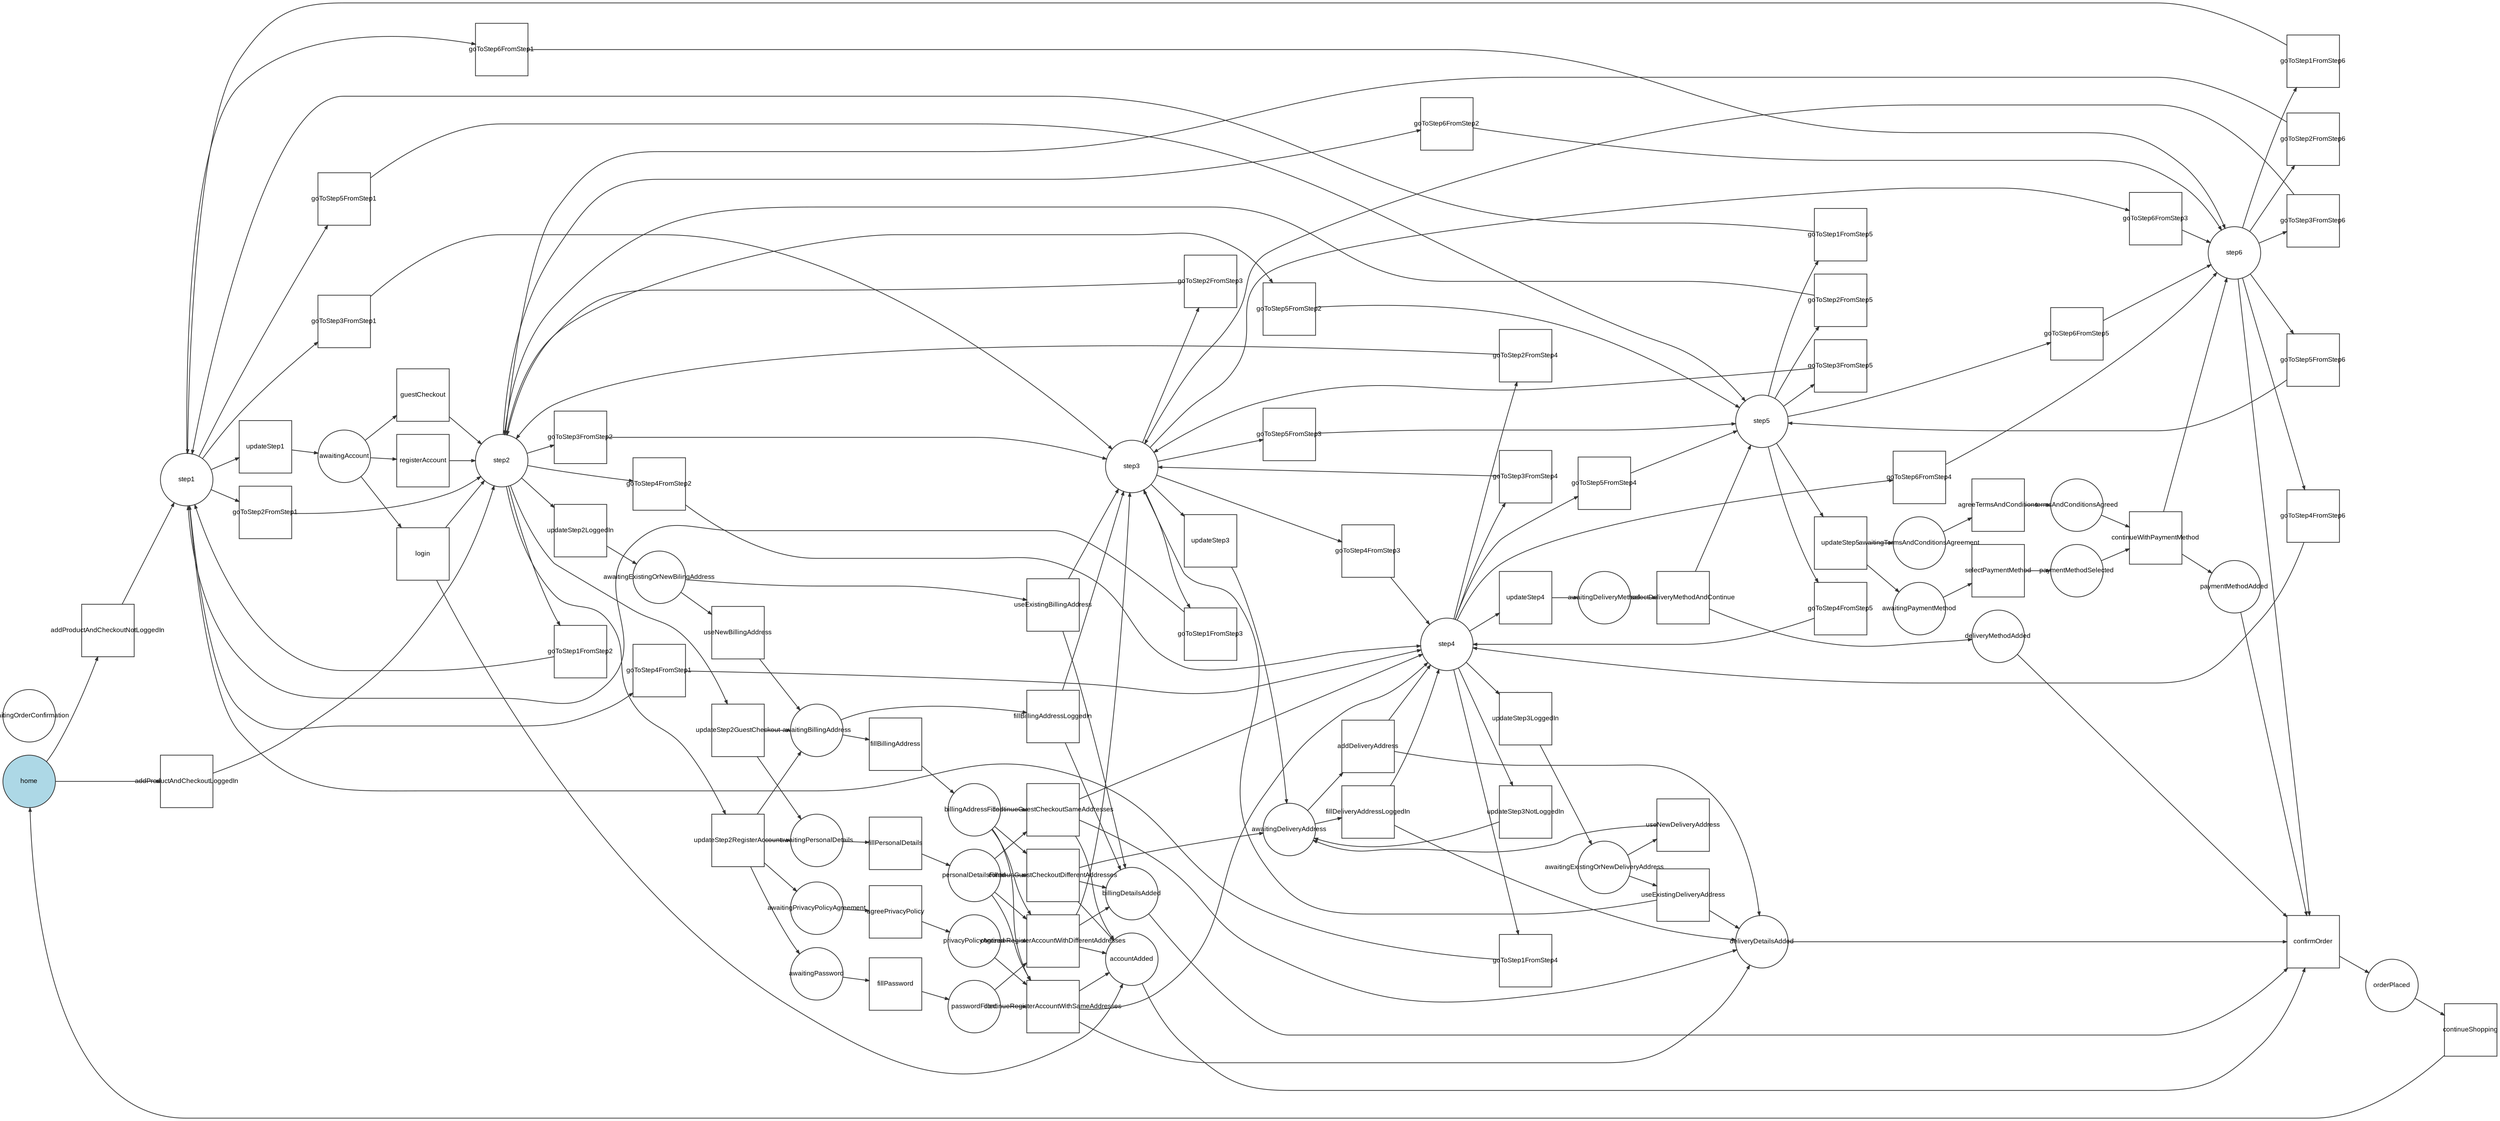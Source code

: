 digraph workflow {
  ratio="compress" rankdir="LR" label=""
  node [fontsize="9" fontname="Arial" color="#333333" fillcolor="lightblue" fixedsize="1" width="1"];
  edge [fontsize="9" fontname="Arial" color="#333333" arrowhead="normal" arrowsize="0.5"];

  place_e83249bd3ba79932e16fb1fb5100dafade9954c2 [label="home", shape=circle, style="filled"];
  place_84f1443f50ba4a894ac616a5f064c686f32d077b [label="step1", shape=circle];
  place_4a663a0c99bf1bd49e069a66286dda7818c97dff [label="step2", shape=circle];
  place_6e1ae73b097c07a04d4e8e492c5524a6eaa5be97 [label="step3", shape=circle];
  place_8ef5b826891c4a450d83641ab58ae1a18551fa4b [label="step4", shape=circle];
  place_a0affb2101e2e6f1dabadd080adc2f24eb667414 [label="step5", shape=circle];
  place_3924681200fde3841ee1e68e27e4c5b10fd95397 [label="step6", shape=circle];
  place_8df9aa6c1a8fbc2bf1fff5c5d67d147e334f94cf [label="awaitingAccount", shape=circle];
  place_be8df8efa2cb6b2300fe2f82d8d9b19d4d9f3006 [label="awaitingPersonalDetails", shape=circle];
  place_e8718de4f73418b4e1c7ad5c42bec684a4a9caa9 [label="awaitingBillingAddress", shape=circle];
  place_636a9cc7645cbe8e1dacce71000bb0db745a39e1 [label="awaitingPassword", shape=circle];
  place_b1d15dbd7e692eba9ce639f33f2cd6fb2f56e10d [label="awaitingPrivacyPolicyAgreement", shape=circle];
  place_b5da8f0027407937d7b9d6199a5d40d174c2661a [label="personalDetailsFilled", shape=circle];
  place_bbcddce3edfbf6793be4e1761595ad9dd36cf0fb [label="billingAddressFilled", shape=circle];
  place_133afdf482fd18037e3a0e10ed8a6ab4f9161d40 [label="passwordFilled", shape=circle];
  place_f2b6cc21ce77b75848dcce28c86c375391a991f2 [label="privacyPolicyAgreed", shape=circle];
  place_256be29f71f6940c2970aac5484fb6e317749eb9 [label="awaitingExistingOrNewBilingAddress", shape=circle];
  place_e788d0de3a420b96396977dee7ec2490fa346035 [label="awaitingExistingOrNewDeliveryAddress", shape=circle];
  place_95c4228878ef8ed807e02b7e17abad8cfa27a63b [label="awaitingDeliveryAddress", shape=circle];
  place_db2a0e8a240c19feca6bf300b83c712f43d74c07 [label="awaitingDeliveryMethod", shape=circle];
  place_866591cec37483a4a6ab3489cb867167720a8a29 [label="awaitingPaymentMethod", shape=circle];
  place_9eb14a96cbd881f3941bab3ed0a93b731399be5e [label="awaitingTermsAndConditionsAgreement", shape=circle];
  place_62f8f8cbcff902a31870b7f393bded072b620a2f [label="paymentMethodSelected", shape=circle];
  place_b6bf01197de322ba3d7fd694c4ab1e26acc89569 [label="termsAndConditionsAgreed", shape=circle];
  place_3fbdba9ac98acf5009dd6cd28932c97b69e6f632 [label="awaitingOrderConfirmation", shape=circle];
  place_a2b5ee046fd493f24a42236ed96bf6391e7dd3bb [label="accountAdded", shape=circle];
  place_286e3eff09874fa5c835a52b6d6e2da7b4941331 [label="billingDetailsAdded", shape=circle];
  place_0e337ce1d4bc9c5ca8951d3fa502ff9f3ab7e26a [label="deliveryDetailsAdded", shape=circle];
  place_28aae0f120be48f4f0ba56d7a75699965ccaa214 [label="deliveryMethodAdded", shape=circle];
  place_098279e686d64d36fd9ddfd5d8eed3773751c874 [label="paymentMethodAdded", shape=circle];
  place_cbeec9c5b8f73f7335a9b9606865084b73d6db44 [label="orderPlaced", shape=circle];
  transition_2ac776141d84009da79b006b4dec8054691a5c5f [label="addProductAndCheckoutNotLoggedIn", shape=box, shape="box", regular="1"];
  transition_578a40e5a7bc3a0474371867ac2173acd5bf516c [label="addProductAndCheckoutLoggedIn", shape=box, shape="box", regular="1"];
  transition_dc0f95929a37924a0a83dbe2e85b83c9639b6481 [label="updateStep1", shape=box, shape="box", regular="1"];
  transition_fe72dc4a64a9305799caedf1b8fce026a9871d49 [label="updateStep2LoggedIn", shape=box, shape="box", regular="1"];
  transition_57dfa021582c3092119de31190845fdc953a09e3 [label="updateStep2GuestCheckout", shape=box, shape="box", regular="1"];
  transition_8cb4d353d19cc8d583ae6a317e0538af673f8714 [label="updateStep2RegisterAccount", shape=box, shape="box", regular="1"];
  transition_2736fab291f04e69b62d490c3c09361f5b82461a [label="login", shape=box, shape="box", regular="1"];
  transition_1b8a31d24f7e7b4bb00f985657ef664c0fd484f7 [label="guestCheckout", shape=box, shape="box", regular="1"];
  transition_4a67e46d8a1b96a2f1ebfa90009ae18258516248 [label="registerAccount", shape=box, shape="box", regular="1"];
  transition_6ca7bb9639941de4f3d43da60a79d965e688398c [label="fillPersonalDetails", shape=box, shape="box", regular="1"];
  transition_88846e7311af81ea2b6eb30ced42e8e9a035674e [label="fillBillingAddress", shape=box, shape="box", regular="1"];
  transition_3564e2bbe48b061a3985d46ebf9bb36a0c94de0e [label="fillPassword", shape=box, shape="box", regular="1"];
  transition_aa0d555c0021ce3faf98c55f93a601733df76beb [label="agreePrivacyPolicy", shape=box, shape="box", regular="1"];
  transition_901c5f630db8b0e18779359c8d949e4395268689 [label="useExistingBillingAddress", shape=box, shape="box", regular="1"];
  transition_fe12c392e32e62dd39eccef4248a39e19252acdf [label="useNewBillingAddress", shape=box, shape="box", regular="1"];
  transition_47c77ef9cdb768ca9004a5b4b574900e7fd7e94b [label="fillBillingAddressLoggedIn", shape=box, shape="box", regular="1"];
  transition_f657ce882497b9a9077da3718565de3bad23c63d [label="continueRegisterAccountWithDifferentAddresses", shape=box, shape="box", regular="1"];
  transition_a61bc306e3f2f04e552d26d524be63c8705f123d [label="continueGuestCheckoutDifferentAddresses", shape=box, shape="box", regular="1"];
  transition_d29f92d9157843987d7ea289f11fa909d5763b25 [label="updateStep3", shape=box, shape="box", regular="1"];
  transition_85cb56b3c57574697992910e08dcf3510fdb5dbf [label="continueRegisterAccountWithSameAddresses", shape=box, shape="box", regular="1"];
  transition_cbd13101ca8b9f00b84a872cdbcc9cec19007ded [label="continueGuestCheckoutSameAddresses", shape=box, shape="box", regular="1"];
  transition_21a0e40b019c9078ecb4d3f5f592a1bd02568336 [label="updateStep3LoggedIn", shape=box, shape="box", regular="1"];
  transition_040940d414348a51f18b9ad72ddf64c830a0a64c [label="updateStep3NotLoggedIn", shape=box, shape="box", regular="1"];
  transition_40f7b37f0743d75d1323955148aa023e7533d8af [label="useExistingDeliveryAddress", shape=box, shape="box", regular="1"];
  transition_40d8c3069664fee3e86bfcb2c57fcf2ef837a066 [label="useNewDeliveryAddress", shape=box, shape="box", regular="1"];
  transition_050eb1382470b510861b58d8c73875eb1563578a [label="fillDeliveryAddressLoggedIn", shape=box, shape="box", regular="1"];
  transition_d0456ba3eec7c63caee5da332a123d063ab793f0 [label="addDeliveryAddress", shape=box, shape="box", regular="1"];
  transition_e8539b8c59ce42e4ff534a096d5509e9449ed46d [label="updateStep4", shape=box, shape="box", regular="1"];
  transition_b5875e454b984dd6f6eb7bf822dffab05390bf4a [label="selectDeliveryMethodAndContinue", shape=box, shape="box", regular="1"];
  transition_0493d5eb06f9922e5c470ad7b0eedc5cea2d2acd [label="updateStep5", shape=box, shape="box", regular="1"];
  transition_7d47591653d2aeaac4a5e8444bbb3f592b2876b6 [label="selectPaymentMethod", shape=box, shape="box", regular="1"];
  transition_ba818b1269b003f72555d75390e2751ffcde31a5 [label="agreeTermsAndConditions", shape=box, shape="box", regular="1"];
  transition_06988b6c6c7ca648edbd10764e1b26c98f121182 [label="continueWithPaymentMethod", shape=box, shape="box", regular="1"];
  transition_f158550b6472279811abb832e1fa84c33a264bd1 [label="confirmOrder", shape=box, shape="box", regular="1"];
  transition_f5f67f37bdb26da1aa426f3f570c10051eb8a1f6 [label="continueShopping", shape=box, shape="box", regular="1"];
  transition_2c5a9bc848825a3f339427f63b7a46937ec1b9c8 [label="goToStep1FromStep2", shape=box, shape="box", regular="1"];
  transition_0900625137a46015a2334e22c66511432d43fea7 [label="goToStep1FromStep3", shape=box, shape="box", regular="1"];
  transition_7c953cd6ae24475998aab481b9a951a1078370a9 [label="goToStep1FromStep4", shape=box, shape="box", regular="1"];
  transition_bcc50b27221a42889d79f7f0d25999e78aca13ef [label="goToStep1FromStep5", shape=box, shape="box", regular="1"];
  transition_e80222cc58931b2352b02915ce3e85ee20ac82d7 [label="goToStep1FromStep6", shape=box, shape="box", regular="1"];
  transition_8f6839023c06735cfb008ae2772d59471eaffdf5 [label="goToStep2FromStep1", shape=box, shape="box", regular="1"];
  transition_64ecaf03b99e56d0d703b21b6fd446304b176ff3 [label="goToStep2FromStep3", shape=box, shape="box", regular="1"];
  transition_aeb2fb425ece9c14e5a5d0bf65edb4898a22e710 [label="goToStep2FromStep4", shape=box, shape="box", regular="1"];
  transition_90ca29580df69b0b455ff433509e388fa320e666 [label="goToStep2FromStep5", shape=box, shape="box", regular="1"];
  transition_62b92a523943c413029b3e31c054fc679f7e7cb6 [label="goToStep2FromStep6", shape=box, shape="box", regular="1"];
  transition_ecff951a9e7230ea552adf0ca256ee31a726c2da [label="goToStep3FromStep1", shape=box, shape="box", regular="1"];
  transition_e9ab1626bc62b3feb3a4382d9301a2901455bc53 [label="goToStep3FromStep2", shape=box, shape="box", regular="1"];
  transition_9e05c9706af82244ee9c037701db5f24435b0011 [label="goToStep3FromStep4", shape=box, shape="box", regular="1"];
  transition_003ab333baf075050b98db77f529e520e9097dff [label="goToStep3FromStep5", shape=box, shape="box", regular="1"];
  transition_d6ec0b8d2d0b559ce79d71f854ba286a6be77069 [label="goToStep3FromStep6", shape=box, shape="box", regular="1"];
  transition_0315e2d77e804b3aeb9f6cd403fb693565307131 [label="goToStep4FromStep1", shape=box, shape="box", regular="1"];
  transition_251880b304b11e13d678b8ed9544d4f17e23ae90 [label="goToStep4FromStep2", shape=box, shape="box", regular="1"];
  transition_6b8110f5ece20439d241cd26ff7698a7f9bd6d7e [label="goToStep4FromStep3", shape=box, shape="box", regular="1"];
  transition_73ba4cc86a3f7b6763637de9d4f3ae8232453470 [label="goToStep4FromStep5", shape=box, shape="box", regular="1"];
  transition_754b4c22ea607b37b8d09c57ab15d765560cae3e [label="goToStep4FromStep6", shape=box, shape="box", regular="1"];
  transition_22ec17026cf585938bd86492c235b56ea0527396 [label="goToStep5FromStep1", shape=box, shape="box", regular="1"];
  transition_5e23174b241df459f23b0512b36c169704983d99 [label="goToStep5FromStep2", shape=box, shape="box", regular="1"];
  transition_8f9ac959e897f2b85bf15602e098650caa3a94fe [label="goToStep5FromStep3", shape=box, shape="box", regular="1"];
  transition_36b90431c67872751a9b28e47e2f671b512f293b [label="goToStep5FromStep4", shape=box, shape="box", regular="1"];
  transition_25b403a80566b1810477e5aa12911483cbc642eb [label="goToStep5FromStep6", shape=box, shape="box", regular="1"];
  transition_ff19459d9cc8eb2b8999cdaa52dcc59d17b9926c [label="goToStep6FromStep1", shape=box, shape="box", regular="1"];
  transition_d0604689af7b16cd0005e1126c1094810e1a2281 [label="goToStep6FromStep2", shape=box, shape="box", regular="1"];
  transition_d71983d746f9e74bfff3049c6f4842227d5d10e5 [label="goToStep6FromStep3", shape=box, shape="box", regular="1"];
  transition_ce8a98abcca5ac2121f63256a1cefdfb7245310b [label="goToStep6FromStep4", shape=box, shape="box", regular="1"];
  transition_f20e2fa923c5c5a14869c5bc8e1f53e944db67ec [label="goToStep6FromStep5", shape=box, shape="box", regular="1"];
  place_e83249bd3ba79932e16fb1fb5100dafade9954c2 -> transition_2ac776141d84009da79b006b4dec8054691a5c5f [style="solid"];
  transition_2ac776141d84009da79b006b4dec8054691a5c5f -> place_84f1443f50ba4a894ac616a5f064c686f32d077b [style="solid"];
  place_e83249bd3ba79932e16fb1fb5100dafade9954c2 -> transition_578a40e5a7bc3a0474371867ac2173acd5bf516c [style="solid"];
  transition_578a40e5a7bc3a0474371867ac2173acd5bf516c -> place_4a663a0c99bf1bd49e069a66286dda7818c97dff [style="solid"];
  place_84f1443f50ba4a894ac616a5f064c686f32d077b -> transition_dc0f95929a37924a0a83dbe2e85b83c9639b6481 [style="solid"];
  transition_dc0f95929a37924a0a83dbe2e85b83c9639b6481 -> place_8df9aa6c1a8fbc2bf1fff5c5d67d147e334f94cf [style="solid"];
  place_4a663a0c99bf1bd49e069a66286dda7818c97dff -> transition_fe72dc4a64a9305799caedf1b8fce026a9871d49 [style="solid"];
  transition_fe72dc4a64a9305799caedf1b8fce026a9871d49 -> place_256be29f71f6940c2970aac5484fb6e317749eb9 [style="solid"];
  place_4a663a0c99bf1bd49e069a66286dda7818c97dff -> transition_57dfa021582c3092119de31190845fdc953a09e3 [style="solid"];
  transition_57dfa021582c3092119de31190845fdc953a09e3 -> place_be8df8efa2cb6b2300fe2f82d8d9b19d4d9f3006 [style="solid"];
  transition_57dfa021582c3092119de31190845fdc953a09e3 -> place_e8718de4f73418b4e1c7ad5c42bec684a4a9caa9 [style="solid"];
  place_4a663a0c99bf1bd49e069a66286dda7818c97dff -> transition_8cb4d353d19cc8d583ae6a317e0538af673f8714 [style="solid"];
  transition_8cb4d353d19cc8d583ae6a317e0538af673f8714 -> place_be8df8efa2cb6b2300fe2f82d8d9b19d4d9f3006 [style="solid"];
  transition_8cb4d353d19cc8d583ae6a317e0538af673f8714 -> place_e8718de4f73418b4e1c7ad5c42bec684a4a9caa9 [style="solid"];
  transition_8cb4d353d19cc8d583ae6a317e0538af673f8714 -> place_636a9cc7645cbe8e1dacce71000bb0db745a39e1 [style="solid"];
  transition_8cb4d353d19cc8d583ae6a317e0538af673f8714 -> place_b1d15dbd7e692eba9ce639f33f2cd6fb2f56e10d [style="solid"];
  place_8df9aa6c1a8fbc2bf1fff5c5d67d147e334f94cf -> transition_2736fab291f04e69b62d490c3c09361f5b82461a [style="solid"];
  transition_2736fab291f04e69b62d490c3c09361f5b82461a -> place_a2b5ee046fd493f24a42236ed96bf6391e7dd3bb [style="solid"];
  transition_2736fab291f04e69b62d490c3c09361f5b82461a -> place_4a663a0c99bf1bd49e069a66286dda7818c97dff [style="solid"];
  place_8df9aa6c1a8fbc2bf1fff5c5d67d147e334f94cf -> transition_1b8a31d24f7e7b4bb00f985657ef664c0fd484f7 [style="solid"];
  transition_1b8a31d24f7e7b4bb00f985657ef664c0fd484f7 -> place_4a663a0c99bf1bd49e069a66286dda7818c97dff [style="solid"];
  place_8df9aa6c1a8fbc2bf1fff5c5d67d147e334f94cf -> transition_4a67e46d8a1b96a2f1ebfa90009ae18258516248 [style="solid"];
  transition_4a67e46d8a1b96a2f1ebfa90009ae18258516248 -> place_4a663a0c99bf1bd49e069a66286dda7818c97dff [style="solid"];
  place_be8df8efa2cb6b2300fe2f82d8d9b19d4d9f3006 -> transition_6ca7bb9639941de4f3d43da60a79d965e688398c [style="solid"];
  transition_6ca7bb9639941de4f3d43da60a79d965e688398c -> place_b5da8f0027407937d7b9d6199a5d40d174c2661a [style="solid"];
  place_e8718de4f73418b4e1c7ad5c42bec684a4a9caa9 -> transition_88846e7311af81ea2b6eb30ced42e8e9a035674e [style="solid"];
  transition_88846e7311af81ea2b6eb30ced42e8e9a035674e -> place_bbcddce3edfbf6793be4e1761595ad9dd36cf0fb [style="solid"];
  place_636a9cc7645cbe8e1dacce71000bb0db745a39e1 -> transition_3564e2bbe48b061a3985d46ebf9bb36a0c94de0e [style="solid"];
  transition_3564e2bbe48b061a3985d46ebf9bb36a0c94de0e -> place_133afdf482fd18037e3a0e10ed8a6ab4f9161d40 [style="solid"];
  place_b1d15dbd7e692eba9ce639f33f2cd6fb2f56e10d -> transition_aa0d555c0021ce3faf98c55f93a601733df76beb [style="solid"];
  transition_aa0d555c0021ce3faf98c55f93a601733df76beb -> place_f2b6cc21ce77b75848dcce28c86c375391a991f2 [style="solid"];
  place_256be29f71f6940c2970aac5484fb6e317749eb9 -> transition_901c5f630db8b0e18779359c8d949e4395268689 [style="solid"];
  transition_901c5f630db8b0e18779359c8d949e4395268689 -> place_6e1ae73b097c07a04d4e8e492c5524a6eaa5be97 [style="solid"];
  transition_901c5f630db8b0e18779359c8d949e4395268689 -> place_286e3eff09874fa5c835a52b6d6e2da7b4941331 [style="solid"];
  place_256be29f71f6940c2970aac5484fb6e317749eb9 -> transition_fe12c392e32e62dd39eccef4248a39e19252acdf [style="solid"];
  transition_fe12c392e32e62dd39eccef4248a39e19252acdf -> place_e8718de4f73418b4e1c7ad5c42bec684a4a9caa9 [style="solid"];
  place_e8718de4f73418b4e1c7ad5c42bec684a4a9caa9 -> transition_47c77ef9cdb768ca9004a5b4b574900e7fd7e94b [style="solid"];
  transition_47c77ef9cdb768ca9004a5b4b574900e7fd7e94b -> place_6e1ae73b097c07a04d4e8e492c5524a6eaa5be97 [style="solid"];
  transition_47c77ef9cdb768ca9004a5b4b574900e7fd7e94b -> place_286e3eff09874fa5c835a52b6d6e2da7b4941331 [style="solid"];
  place_b5da8f0027407937d7b9d6199a5d40d174c2661a -> transition_f657ce882497b9a9077da3718565de3bad23c63d [style="solid"];
  place_bbcddce3edfbf6793be4e1761595ad9dd36cf0fb -> transition_f657ce882497b9a9077da3718565de3bad23c63d [style="solid"];
  place_133afdf482fd18037e3a0e10ed8a6ab4f9161d40 -> transition_f657ce882497b9a9077da3718565de3bad23c63d [style="solid"];
  place_f2b6cc21ce77b75848dcce28c86c375391a991f2 -> transition_f657ce882497b9a9077da3718565de3bad23c63d [style="solid"];
  transition_f657ce882497b9a9077da3718565de3bad23c63d -> place_a2b5ee046fd493f24a42236ed96bf6391e7dd3bb [style="solid"];
  transition_f657ce882497b9a9077da3718565de3bad23c63d -> place_286e3eff09874fa5c835a52b6d6e2da7b4941331 [style="solid"];
  transition_f657ce882497b9a9077da3718565de3bad23c63d -> place_6e1ae73b097c07a04d4e8e492c5524a6eaa5be97 [style="solid"];
  place_b5da8f0027407937d7b9d6199a5d40d174c2661a -> transition_a61bc306e3f2f04e552d26d524be63c8705f123d [style="solid"];
  place_bbcddce3edfbf6793be4e1761595ad9dd36cf0fb -> transition_a61bc306e3f2f04e552d26d524be63c8705f123d [style="solid"];
  transition_a61bc306e3f2f04e552d26d524be63c8705f123d -> place_a2b5ee046fd493f24a42236ed96bf6391e7dd3bb [style="solid"];
  transition_a61bc306e3f2f04e552d26d524be63c8705f123d -> place_286e3eff09874fa5c835a52b6d6e2da7b4941331 [style="solid"];
  transition_a61bc306e3f2f04e552d26d524be63c8705f123d -> place_95c4228878ef8ed807e02b7e17abad8cfa27a63b [style="solid"];
  place_6e1ae73b097c07a04d4e8e492c5524a6eaa5be97 -> transition_d29f92d9157843987d7ea289f11fa909d5763b25 [style="solid"];
  transition_d29f92d9157843987d7ea289f11fa909d5763b25 -> place_95c4228878ef8ed807e02b7e17abad8cfa27a63b [style="solid"];
  place_b5da8f0027407937d7b9d6199a5d40d174c2661a -> transition_85cb56b3c57574697992910e08dcf3510fdb5dbf [style="solid"];
  place_bbcddce3edfbf6793be4e1761595ad9dd36cf0fb -> transition_85cb56b3c57574697992910e08dcf3510fdb5dbf [style="solid"];
  place_133afdf482fd18037e3a0e10ed8a6ab4f9161d40 -> transition_85cb56b3c57574697992910e08dcf3510fdb5dbf [style="solid"];
  place_f2b6cc21ce77b75848dcce28c86c375391a991f2 -> transition_85cb56b3c57574697992910e08dcf3510fdb5dbf [style="solid"];
  transition_85cb56b3c57574697992910e08dcf3510fdb5dbf -> place_a2b5ee046fd493f24a42236ed96bf6391e7dd3bb [style="solid"];
  transition_85cb56b3c57574697992910e08dcf3510fdb5dbf -> place_0e337ce1d4bc9c5ca8951d3fa502ff9f3ab7e26a [style="solid"];
  transition_85cb56b3c57574697992910e08dcf3510fdb5dbf -> place_8ef5b826891c4a450d83641ab58ae1a18551fa4b [style="solid"];
  place_b5da8f0027407937d7b9d6199a5d40d174c2661a -> transition_cbd13101ca8b9f00b84a872cdbcc9cec19007ded [style="solid"];
  place_bbcddce3edfbf6793be4e1761595ad9dd36cf0fb -> transition_cbd13101ca8b9f00b84a872cdbcc9cec19007ded [style="solid"];
  transition_cbd13101ca8b9f00b84a872cdbcc9cec19007ded -> place_a2b5ee046fd493f24a42236ed96bf6391e7dd3bb [style="solid"];
  transition_cbd13101ca8b9f00b84a872cdbcc9cec19007ded -> place_0e337ce1d4bc9c5ca8951d3fa502ff9f3ab7e26a [style="solid"];
  transition_cbd13101ca8b9f00b84a872cdbcc9cec19007ded -> place_8ef5b826891c4a450d83641ab58ae1a18551fa4b [style="solid"];
  place_8ef5b826891c4a450d83641ab58ae1a18551fa4b -> transition_21a0e40b019c9078ecb4d3f5f592a1bd02568336 [style="solid"];
  transition_21a0e40b019c9078ecb4d3f5f592a1bd02568336 -> place_e788d0de3a420b96396977dee7ec2490fa346035 [style="solid"];
  place_8ef5b826891c4a450d83641ab58ae1a18551fa4b -> transition_040940d414348a51f18b9ad72ddf64c830a0a64c [style="solid"];
  transition_040940d414348a51f18b9ad72ddf64c830a0a64c -> place_95c4228878ef8ed807e02b7e17abad8cfa27a63b [style="solid"];
  place_e788d0de3a420b96396977dee7ec2490fa346035 -> transition_40f7b37f0743d75d1323955148aa023e7533d8af [style="solid"];
  transition_40f7b37f0743d75d1323955148aa023e7533d8af -> place_6e1ae73b097c07a04d4e8e492c5524a6eaa5be97 [style="solid"];
  transition_40f7b37f0743d75d1323955148aa023e7533d8af -> place_0e337ce1d4bc9c5ca8951d3fa502ff9f3ab7e26a [style="solid"];
  place_e788d0de3a420b96396977dee7ec2490fa346035 -> transition_40d8c3069664fee3e86bfcb2c57fcf2ef837a066 [style="solid"];
  transition_40d8c3069664fee3e86bfcb2c57fcf2ef837a066 -> place_95c4228878ef8ed807e02b7e17abad8cfa27a63b [style="solid"];
  place_95c4228878ef8ed807e02b7e17abad8cfa27a63b -> transition_050eb1382470b510861b58d8c73875eb1563578a [style="solid"];
  transition_050eb1382470b510861b58d8c73875eb1563578a -> place_8ef5b826891c4a450d83641ab58ae1a18551fa4b [style="solid"];
  transition_050eb1382470b510861b58d8c73875eb1563578a -> place_0e337ce1d4bc9c5ca8951d3fa502ff9f3ab7e26a [style="solid"];
  place_95c4228878ef8ed807e02b7e17abad8cfa27a63b -> transition_d0456ba3eec7c63caee5da332a123d063ab793f0 [style="solid"];
  transition_d0456ba3eec7c63caee5da332a123d063ab793f0 -> place_0e337ce1d4bc9c5ca8951d3fa502ff9f3ab7e26a [style="solid"];
  transition_d0456ba3eec7c63caee5da332a123d063ab793f0 -> place_8ef5b826891c4a450d83641ab58ae1a18551fa4b [style="solid"];
  place_8ef5b826891c4a450d83641ab58ae1a18551fa4b -> transition_e8539b8c59ce42e4ff534a096d5509e9449ed46d [style="solid"];
  transition_e8539b8c59ce42e4ff534a096d5509e9449ed46d -> place_db2a0e8a240c19feca6bf300b83c712f43d74c07 [style="solid"];
  place_db2a0e8a240c19feca6bf300b83c712f43d74c07 -> transition_b5875e454b984dd6f6eb7bf822dffab05390bf4a [style="solid"];
  transition_b5875e454b984dd6f6eb7bf822dffab05390bf4a -> place_28aae0f120be48f4f0ba56d7a75699965ccaa214 [style="solid"];
  transition_b5875e454b984dd6f6eb7bf822dffab05390bf4a -> place_a0affb2101e2e6f1dabadd080adc2f24eb667414 [style="solid"];
  place_a0affb2101e2e6f1dabadd080adc2f24eb667414 -> transition_0493d5eb06f9922e5c470ad7b0eedc5cea2d2acd [style="solid"];
  transition_0493d5eb06f9922e5c470ad7b0eedc5cea2d2acd -> place_866591cec37483a4a6ab3489cb867167720a8a29 [style="solid"];
  transition_0493d5eb06f9922e5c470ad7b0eedc5cea2d2acd -> place_9eb14a96cbd881f3941bab3ed0a93b731399be5e [style="solid"];
  place_866591cec37483a4a6ab3489cb867167720a8a29 -> transition_7d47591653d2aeaac4a5e8444bbb3f592b2876b6 [style="solid"];
  transition_7d47591653d2aeaac4a5e8444bbb3f592b2876b6 -> place_62f8f8cbcff902a31870b7f393bded072b620a2f [style="solid"];
  place_9eb14a96cbd881f3941bab3ed0a93b731399be5e -> transition_ba818b1269b003f72555d75390e2751ffcde31a5 [style="solid"];
  transition_ba818b1269b003f72555d75390e2751ffcde31a5 -> place_b6bf01197de322ba3d7fd694c4ab1e26acc89569 [style="solid"];
  place_62f8f8cbcff902a31870b7f393bded072b620a2f -> transition_06988b6c6c7ca648edbd10764e1b26c98f121182 [style="solid"];
  place_b6bf01197de322ba3d7fd694c4ab1e26acc89569 -> transition_06988b6c6c7ca648edbd10764e1b26c98f121182 [style="solid"];
  transition_06988b6c6c7ca648edbd10764e1b26c98f121182 -> place_098279e686d64d36fd9ddfd5d8eed3773751c874 [style="solid"];
  transition_06988b6c6c7ca648edbd10764e1b26c98f121182 -> place_3924681200fde3841ee1e68e27e4c5b10fd95397 [style="solid"];
  place_3924681200fde3841ee1e68e27e4c5b10fd95397 -> transition_f158550b6472279811abb832e1fa84c33a264bd1 [style="solid"];
  place_a2b5ee046fd493f24a42236ed96bf6391e7dd3bb -> transition_f158550b6472279811abb832e1fa84c33a264bd1 [style="solid"];
  place_286e3eff09874fa5c835a52b6d6e2da7b4941331 -> transition_f158550b6472279811abb832e1fa84c33a264bd1 [style="solid"];
  place_0e337ce1d4bc9c5ca8951d3fa502ff9f3ab7e26a -> transition_f158550b6472279811abb832e1fa84c33a264bd1 [style="solid"];
  place_28aae0f120be48f4f0ba56d7a75699965ccaa214 -> transition_f158550b6472279811abb832e1fa84c33a264bd1 [style="solid"];
  place_098279e686d64d36fd9ddfd5d8eed3773751c874 -> transition_f158550b6472279811abb832e1fa84c33a264bd1 [style="solid"];
  transition_f158550b6472279811abb832e1fa84c33a264bd1 -> place_cbeec9c5b8f73f7335a9b9606865084b73d6db44 [style="solid"];
  place_cbeec9c5b8f73f7335a9b9606865084b73d6db44 -> transition_f5f67f37bdb26da1aa426f3f570c10051eb8a1f6 [style="solid"];
  transition_f5f67f37bdb26da1aa426f3f570c10051eb8a1f6 -> place_e83249bd3ba79932e16fb1fb5100dafade9954c2 [style="solid"];
  place_4a663a0c99bf1bd49e069a66286dda7818c97dff -> transition_2c5a9bc848825a3f339427f63b7a46937ec1b9c8 [style="solid"];
  transition_2c5a9bc848825a3f339427f63b7a46937ec1b9c8 -> place_84f1443f50ba4a894ac616a5f064c686f32d077b [style="solid"];
  place_6e1ae73b097c07a04d4e8e492c5524a6eaa5be97 -> transition_0900625137a46015a2334e22c66511432d43fea7 [style="solid"];
  transition_0900625137a46015a2334e22c66511432d43fea7 -> place_84f1443f50ba4a894ac616a5f064c686f32d077b [style="solid"];
  place_8ef5b826891c4a450d83641ab58ae1a18551fa4b -> transition_7c953cd6ae24475998aab481b9a951a1078370a9 [style="solid"];
  transition_7c953cd6ae24475998aab481b9a951a1078370a9 -> place_84f1443f50ba4a894ac616a5f064c686f32d077b [style="solid"];
  place_a0affb2101e2e6f1dabadd080adc2f24eb667414 -> transition_bcc50b27221a42889d79f7f0d25999e78aca13ef [style="solid"];
  transition_bcc50b27221a42889d79f7f0d25999e78aca13ef -> place_84f1443f50ba4a894ac616a5f064c686f32d077b [style="solid"];
  place_3924681200fde3841ee1e68e27e4c5b10fd95397 -> transition_e80222cc58931b2352b02915ce3e85ee20ac82d7 [style="solid"];
  transition_e80222cc58931b2352b02915ce3e85ee20ac82d7 -> place_84f1443f50ba4a894ac616a5f064c686f32d077b [style="solid"];
  place_84f1443f50ba4a894ac616a5f064c686f32d077b -> transition_8f6839023c06735cfb008ae2772d59471eaffdf5 [style="solid"];
  transition_8f6839023c06735cfb008ae2772d59471eaffdf5 -> place_4a663a0c99bf1bd49e069a66286dda7818c97dff [style="solid"];
  place_6e1ae73b097c07a04d4e8e492c5524a6eaa5be97 -> transition_64ecaf03b99e56d0d703b21b6fd446304b176ff3 [style="solid"];
  transition_64ecaf03b99e56d0d703b21b6fd446304b176ff3 -> place_4a663a0c99bf1bd49e069a66286dda7818c97dff [style="solid"];
  place_8ef5b826891c4a450d83641ab58ae1a18551fa4b -> transition_aeb2fb425ece9c14e5a5d0bf65edb4898a22e710 [style="solid"];
  transition_aeb2fb425ece9c14e5a5d0bf65edb4898a22e710 -> place_4a663a0c99bf1bd49e069a66286dda7818c97dff [style="solid"];
  place_a0affb2101e2e6f1dabadd080adc2f24eb667414 -> transition_90ca29580df69b0b455ff433509e388fa320e666 [style="solid"];
  transition_90ca29580df69b0b455ff433509e388fa320e666 -> place_4a663a0c99bf1bd49e069a66286dda7818c97dff [style="solid"];
  place_3924681200fde3841ee1e68e27e4c5b10fd95397 -> transition_62b92a523943c413029b3e31c054fc679f7e7cb6 [style="solid"];
  transition_62b92a523943c413029b3e31c054fc679f7e7cb6 -> place_4a663a0c99bf1bd49e069a66286dda7818c97dff [style="solid"];
  place_84f1443f50ba4a894ac616a5f064c686f32d077b -> transition_ecff951a9e7230ea552adf0ca256ee31a726c2da [style="solid"];
  transition_ecff951a9e7230ea552adf0ca256ee31a726c2da -> place_6e1ae73b097c07a04d4e8e492c5524a6eaa5be97 [style="solid"];
  place_4a663a0c99bf1bd49e069a66286dda7818c97dff -> transition_e9ab1626bc62b3feb3a4382d9301a2901455bc53 [style="solid"];
  transition_e9ab1626bc62b3feb3a4382d9301a2901455bc53 -> place_6e1ae73b097c07a04d4e8e492c5524a6eaa5be97 [style="solid"];
  place_8ef5b826891c4a450d83641ab58ae1a18551fa4b -> transition_9e05c9706af82244ee9c037701db5f24435b0011 [style="solid"];
  transition_9e05c9706af82244ee9c037701db5f24435b0011 -> place_6e1ae73b097c07a04d4e8e492c5524a6eaa5be97 [style="solid"];
  place_a0affb2101e2e6f1dabadd080adc2f24eb667414 -> transition_003ab333baf075050b98db77f529e520e9097dff [style="solid"];
  transition_003ab333baf075050b98db77f529e520e9097dff -> place_6e1ae73b097c07a04d4e8e492c5524a6eaa5be97 [style="solid"];
  place_3924681200fde3841ee1e68e27e4c5b10fd95397 -> transition_d6ec0b8d2d0b559ce79d71f854ba286a6be77069 [style="solid"];
  transition_d6ec0b8d2d0b559ce79d71f854ba286a6be77069 -> place_6e1ae73b097c07a04d4e8e492c5524a6eaa5be97 [style="solid"];
  place_84f1443f50ba4a894ac616a5f064c686f32d077b -> transition_0315e2d77e804b3aeb9f6cd403fb693565307131 [style="solid"];
  transition_0315e2d77e804b3aeb9f6cd403fb693565307131 -> place_8ef5b826891c4a450d83641ab58ae1a18551fa4b [style="solid"];
  place_4a663a0c99bf1bd49e069a66286dda7818c97dff -> transition_251880b304b11e13d678b8ed9544d4f17e23ae90 [style="solid"];
  transition_251880b304b11e13d678b8ed9544d4f17e23ae90 -> place_8ef5b826891c4a450d83641ab58ae1a18551fa4b [style="solid"];
  place_6e1ae73b097c07a04d4e8e492c5524a6eaa5be97 -> transition_6b8110f5ece20439d241cd26ff7698a7f9bd6d7e [style="solid"];
  transition_6b8110f5ece20439d241cd26ff7698a7f9bd6d7e -> place_8ef5b826891c4a450d83641ab58ae1a18551fa4b [style="solid"];
  place_a0affb2101e2e6f1dabadd080adc2f24eb667414 -> transition_73ba4cc86a3f7b6763637de9d4f3ae8232453470 [style="solid"];
  transition_73ba4cc86a3f7b6763637de9d4f3ae8232453470 -> place_8ef5b826891c4a450d83641ab58ae1a18551fa4b [style="solid"];
  place_3924681200fde3841ee1e68e27e4c5b10fd95397 -> transition_754b4c22ea607b37b8d09c57ab15d765560cae3e [style="solid"];
  transition_754b4c22ea607b37b8d09c57ab15d765560cae3e -> place_8ef5b826891c4a450d83641ab58ae1a18551fa4b [style="solid"];
  place_84f1443f50ba4a894ac616a5f064c686f32d077b -> transition_22ec17026cf585938bd86492c235b56ea0527396 [style="solid"];
  transition_22ec17026cf585938bd86492c235b56ea0527396 -> place_a0affb2101e2e6f1dabadd080adc2f24eb667414 [style="solid"];
  place_4a663a0c99bf1bd49e069a66286dda7818c97dff -> transition_5e23174b241df459f23b0512b36c169704983d99 [style="solid"];
  transition_5e23174b241df459f23b0512b36c169704983d99 -> place_a0affb2101e2e6f1dabadd080adc2f24eb667414 [style="solid"];
  place_6e1ae73b097c07a04d4e8e492c5524a6eaa5be97 -> transition_8f9ac959e897f2b85bf15602e098650caa3a94fe [style="solid"];
  transition_8f9ac959e897f2b85bf15602e098650caa3a94fe -> place_a0affb2101e2e6f1dabadd080adc2f24eb667414 [style="solid"];
  place_8ef5b826891c4a450d83641ab58ae1a18551fa4b -> transition_36b90431c67872751a9b28e47e2f671b512f293b [style="solid"];
  transition_36b90431c67872751a9b28e47e2f671b512f293b -> place_a0affb2101e2e6f1dabadd080adc2f24eb667414 [style="solid"];
  place_3924681200fde3841ee1e68e27e4c5b10fd95397 -> transition_25b403a80566b1810477e5aa12911483cbc642eb [style="solid"];
  transition_25b403a80566b1810477e5aa12911483cbc642eb -> place_a0affb2101e2e6f1dabadd080adc2f24eb667414 [style="solid"];
  place_84f1443f50ba4a894ac616a5f064c686f32d077b -> transition_ff19459d9cc8eb2b8999cdaa52dcc59d17b9926c [style="solid"];
  transition_ff19459d9cc8eb2b8999cdaa52dcc59d17b9926c -> place_3924681200fde3841ee1e68e27e4c5b10fd95397 [style="solid"];
  place_4a663a0c99bf1bd49e069a66286dda7818c97dff -> transition_d0604689af7b16cd0005e1126c1094810e1a2281 [style="solid"];
  transition_d0604689af7b16cd0005e1126c1094810e1a2281 -> place_3924681200fde3841ee1e68e27e4c5b10fd95397 [style="solid"];
  place_6e1ae73b097c07a04d4e8e492c5524a6eaa5be97 -> transition_d71983d746f9e74bfff3049c6f4842227d5d10e5 [style="solid"];
  transition_d71983d746f9e74bfff3049c6f4842227d5d10e5 -> place_3924681200fde3841ee1e68e27e4c5b10fd95397 [style="solid"];
  place_8ef5b826891c4a450d83641ab58ae1a18551fa4b -> transition_ce8a98abcca5ac2121f63256a1cefdfb7245310b [style="solid"];
  transition_ce8a98abcca5ac2121f63256a1cefdfb7245310b -> place_3924681200fde3841ee1e68e27e4c5b10fd95397 [style="solid"];
  place_a0affb2101e2e6f1dabadd080adc2f24eb667414 -> transition_f20e2fa923c5c5a14869c5bc8e1f53e944db67ec [style="solid"];
  transition_f20e2fa923c5c5a14869c5bc8e1f53e944db67ec -> place_3924681200fde3841ee1e68e27e4c5b10fd95397 [style="solid"];
}

